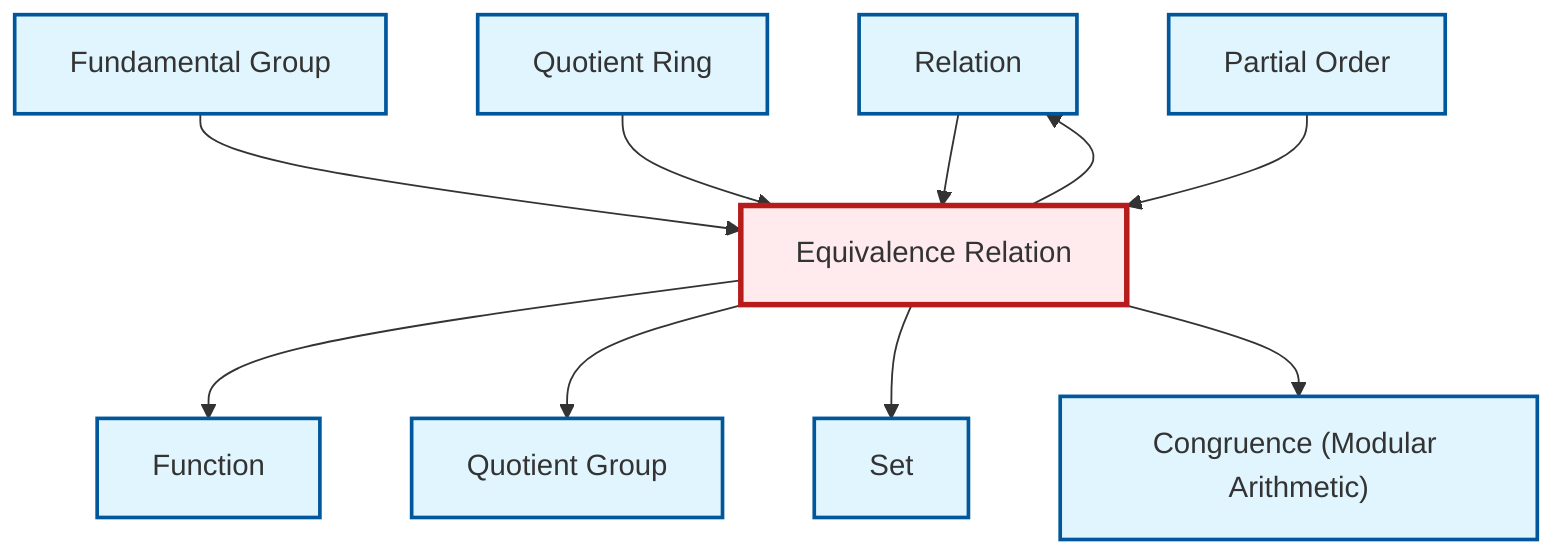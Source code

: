 graph TD
    classDef definition fill:#e1f5fe,stroke:#01579b,stroke-width:2px
    classDef theorem fill:#f3e5f5,stroke:#4a148c,stroke-width:2px
    classDef axiom fill:#fff3e0,stroke:#e65100,stroke-width:2px
    classDef example fill:#e8f5e9,stroke:#1b5e20,stroke-width:2px
    classDef current fill:#ffebee,stroke:#b71c1c,stroke-width:3px
    def-relation["Relation"]:::definition
    def-quotient-group["Quotient Group"]:::definition
    def-quotient-ring["Quotient Ring"]:::definition
    def-fundamental-group["Fundamental Group"]:::definition
    def-partial-order["Partial Order"]:::definition
    def-function["Function"]:::definition
    def-equivalence-relation["Equivalence Relation"]:::definition
    def-congruence["Congruence (Modular Arithmetic)"]:::definition
    def-set["Set"]:::definition
    def-fundamental-group --> def-equivalence-relation
    def-equivalence-relation --> def-relation
    def-relation --> def-equivalence-relation
    def-quotient-ring --> def-equivalence-relation
    def-equivalence-relation --> def-function
    def-equivalence-relation --> def-quotient-group
    def-equivalence-relation --> def-set
    def-partial-order --> def-equivalence-relation
    def-equivalence-relation --> def-congruence
    class def-equivalence-relation current